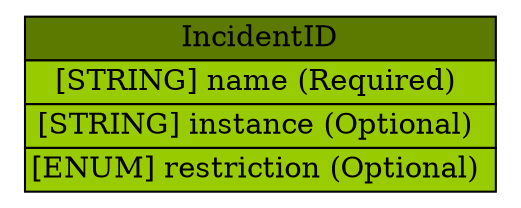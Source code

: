digraph IncidentID {
	graph [rankdir=LR];
	node [label="\N"];
	graph [bb="0,0,230,88"];
	IncidentID [label=<<table BORDER="0" CELLBORDER="1" CELLSPACING="0"> <tr > <td BGCOLOR="#5c7a00" HREF="/idmef_parser/IODEF/IncidentID.html" TITLE="The IncidentID class represents an incident tracking number that is unique in the context of the CSIRT and identifies the activity characterized in an IODEF Document. This identifier would serve as an index into the CSIRT incident handling system. The combination of the name attribute and the string in the element content MUST be a globally unique identifier describing the activity. Documents generated by a given CSIRT MUST NOT reuse the same value unless they are referencing the same incident. ">IncidentID</td> </tr>" %<tr><td BGCOLOR="#99CC00"  HREF="/idmef_parser/IODEF/IncidentID.html" TITLE="An identifier describing the CSIRT that created the document.  In order to have a globally unique CSIRT name, the fully qualified domain name associated with the CSIRT MUST be used.">[STRING] name (Required) </td></tr>%<tr><td BGCOLOR="#99CC00"  HREF="/idmef_parser/IODEF/IncidentID.html" TITLE="An identifier referencing a subset of the named incident.">[STRING] instance (Optional) </td></tr>%<tr><td BGCOLOR="#99CC00"  HREF="/idmef_parser/IODEF/IncidentID.html" TITLE="This attribute has been defined in Section 3.2.">[ENUM] restriction (Optional) </td></tr>%</table>>, shape=plaintext, pos="115,44", width="3.1667", height="1.2361"];
}
